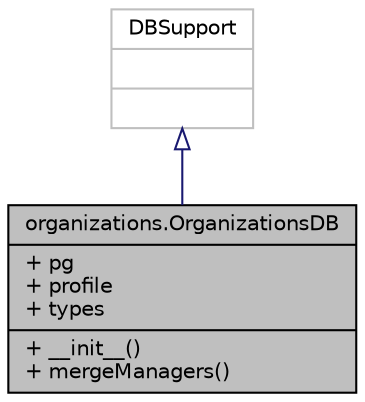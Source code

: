 digraph "organizations.OrganizationsDB"
{
 // LATEX_PDF_SIZE
  edge [fontname="Helvetica",fontsize="10",labelfontname="Helvetica",labelfontsize="10"];
  node [fontname="Helvetica",fontsize="10",shape=record];
  Node1 [label="{organizations.OrganizationsDB\n|+ pg\l+ profile\l+ types\l|+ __init__()\l+ mergeManagers()\l}",height=0.2,width=0.4,color="black", fillcolor="grey75", style="filled", fontcolor="black",tooltip=" "];
  Node2 -> Node1 [dir="back",color="midnightblue",fontsize="10",style="solid",arrowtail="onormal",fontname="Helvetica"];
  Node2 [label="{DBSupport\n||}",height=0.2,width=0.4,color="grey75", fillcolor="white", style="filled",tooltip=" "];
}
